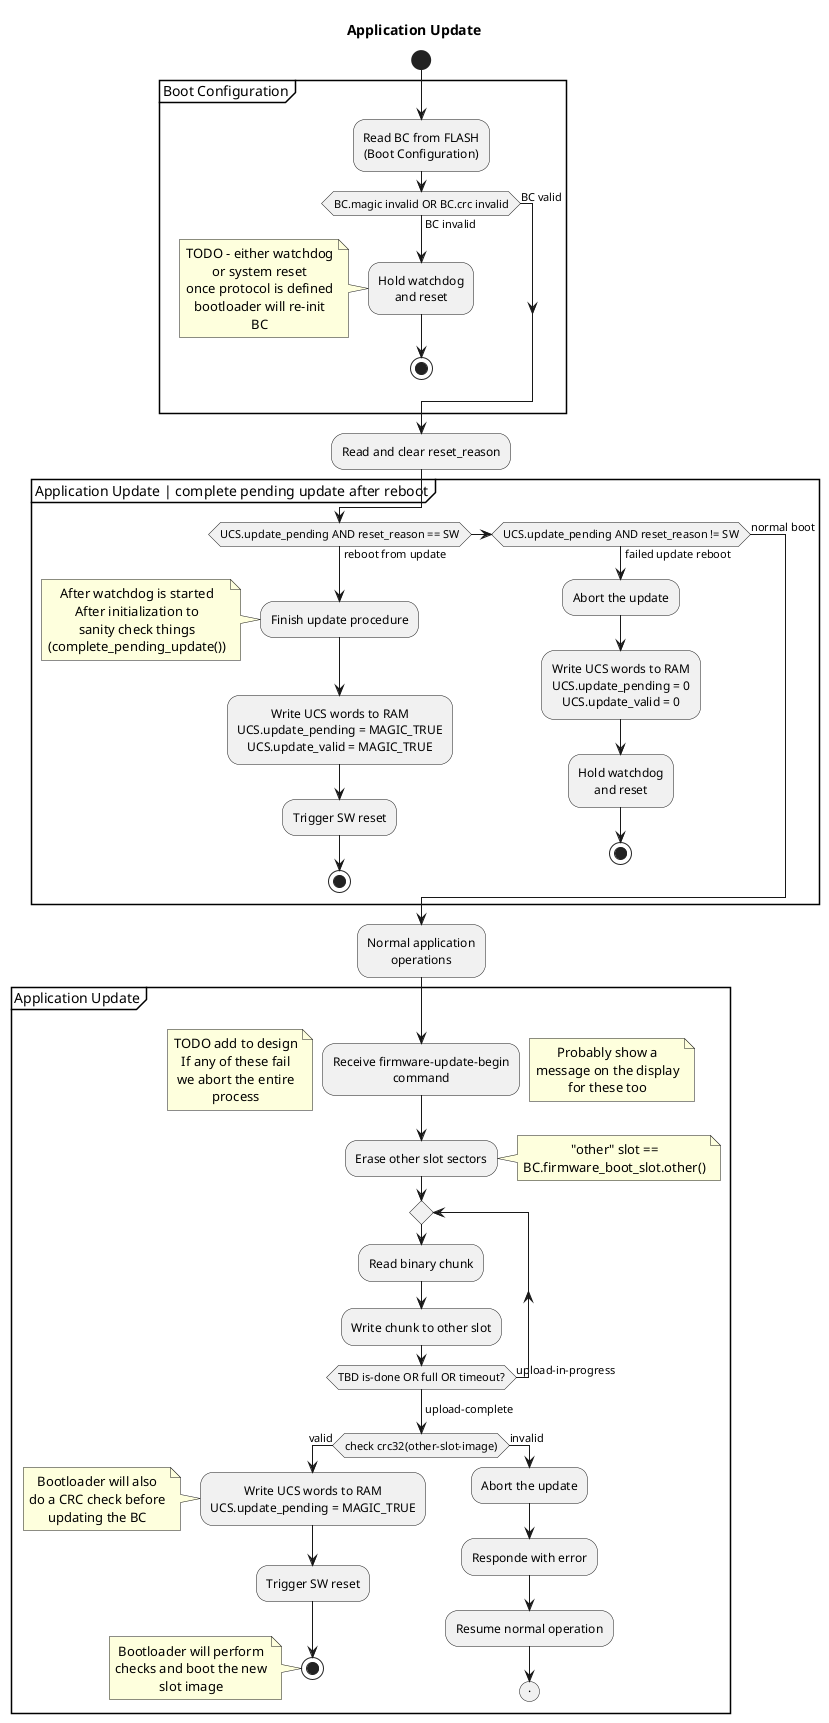 @startuml

skinparam defaultTextAlignment center
/'skinparam monochrome reverse'/

title Application Update

start

group Boot Configuration
    :Read BC from FLASH
    (Boot Configuration);

    if (BC.magic invalid OR BC.crc invalid) then(BC invalid)
        :Hold watchdog
        and reset;
        note left
            TODO - either watchdog
            or system reset
            once protocol is defined
            bootloader will re-init
            BC
        end note
        stop
    else (BC valid)
    endif
end group

:Read and clear reset_reason;

group Application Update | complete pending update after reboot
    if (UCS.update_pending AND reset_reason == SW) then(reboot from update)
        :Finish update procedure;
        note left
            After watchdog is started
            After initialization to
            sanity check things
            (complete_pending_update())
        end note

        :Write UCS words to RAM
        UCS.update_pending = MAGIC_TRUE
        UCS.update_valid = MAGIC_TRUE;

        :Trigger SW reset;

        stop
    elseif (UCS.update_pending AND reset_reason != SW) then(failed update reboot)
        :Abort the update;
        :Write UCS words to RAM
        UCS.update_pending = 0
        UCS.update_valid = 0;
        :Hold watchdog
        and reset;
        stop
    else (normal boot)
    endif
end group

:Normal application
operations;

group Application Update
    :Receive firmware-update-begin
    command;
    note left
        TODO add to design
        If any of these fail
        we abort the entire
        process
    end note
    note right
        Probably show a
        message on the display
        for these too
    end note

    :Erase other slot sectors;
    note right
        "other" slot ==
        BC.firmware_boot_slot.other()
    end note

    repeat
        :Read binary chunk;
        :Write chunk to other slot;
        repeat while (TBD is-done OR full OR timeout?) is (upload-in-progress)
        ->upload-complete;

    if(check crc32(other-slot-image)) then (valid)
        :Write UCS words to RAM
        UCS.update_pending = MAGIC_TRUE;
        note left
            Bootloader will also
            do a CRC check before
            updating the BC
        end note

        :Trigger SW reset;

        stop
        note left
            Bootloader will perform
            checks and boot the new
            slot image
        end note
    else (invalid)
        :Abort the update;
        :Responde with error;
        :Resume normal operation;
        (.)
        detach
    endif
end group

@enduml
